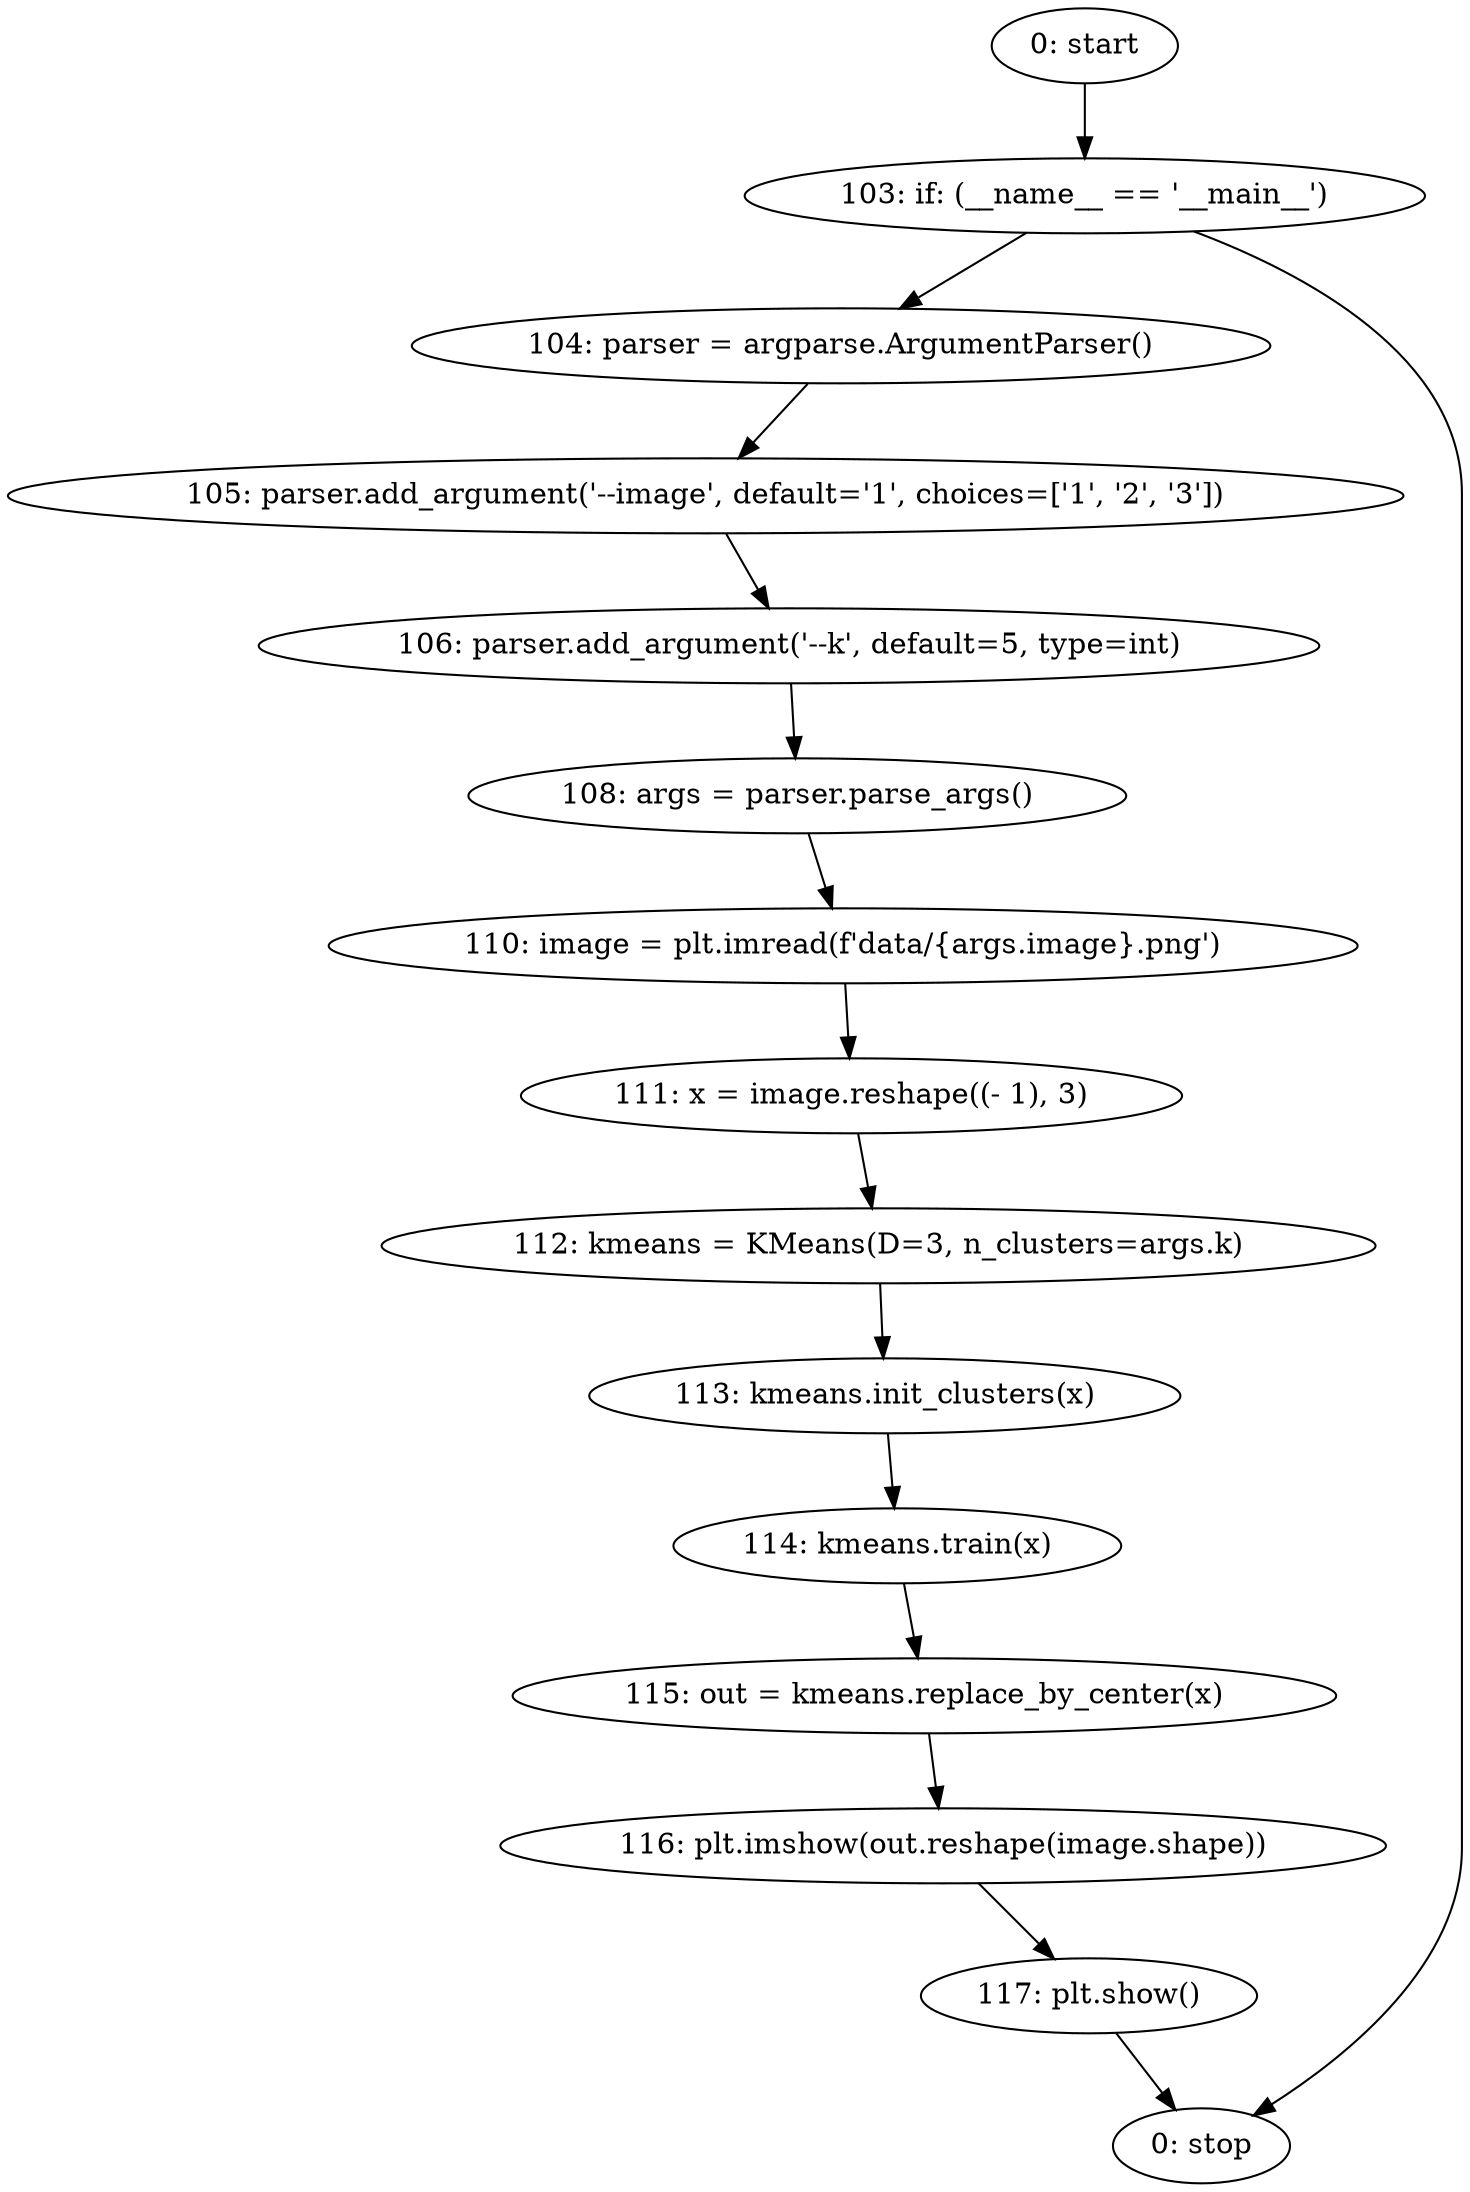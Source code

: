 strict digraph "" {
	node [label="\N"];
	0	 [label="0: start"];
	1	 [label="103: if: (__name__ == '__main__')"];
	0 -> 1;
	2	 [label="104: parser = argparse.ArgumentParser()"];
	1 -> 2;
	14	 [label="0: stop"];
	1 -> 14;
	3	 [label="105: parser.add_argument('--image', default='1', choices=['1', '2', '3'])"];
	2 -> 3;
	4	 [label="106: parser.add_argument('--k', default=5, type=int)"];
	3 -> 4;
	5	 [label="108: args = parser.parse_args()"];
	4 -> 5;
	6	 [label="110: image = plt.imread(f'data/{args.image}.png')"];
	5 -> 6;
	7	 [label="111: x = image.reshape((- 1), 3)"];
	6 -> 7;
	8	 [label="112: kmeans = KMeans(D=3, n_clusters=args.k)"];
	7 -> 8;
	9	 [label="113: kmeans.init_clusters(x)"];
	8 -> 9;
	10	 [label="114: kmeans.train(x)"];
	9 -> 10;
	11	 [label="115: out = kmeans.replace_by_center(x)"];
	10 -> 11;
	12	 [label="116: plt.imshow(out.reshape(image.shape))"];
	11 -> 12;
	13	 [label="117: plt.show()"];
	12 -> 13;
	13 -> 14;
}

